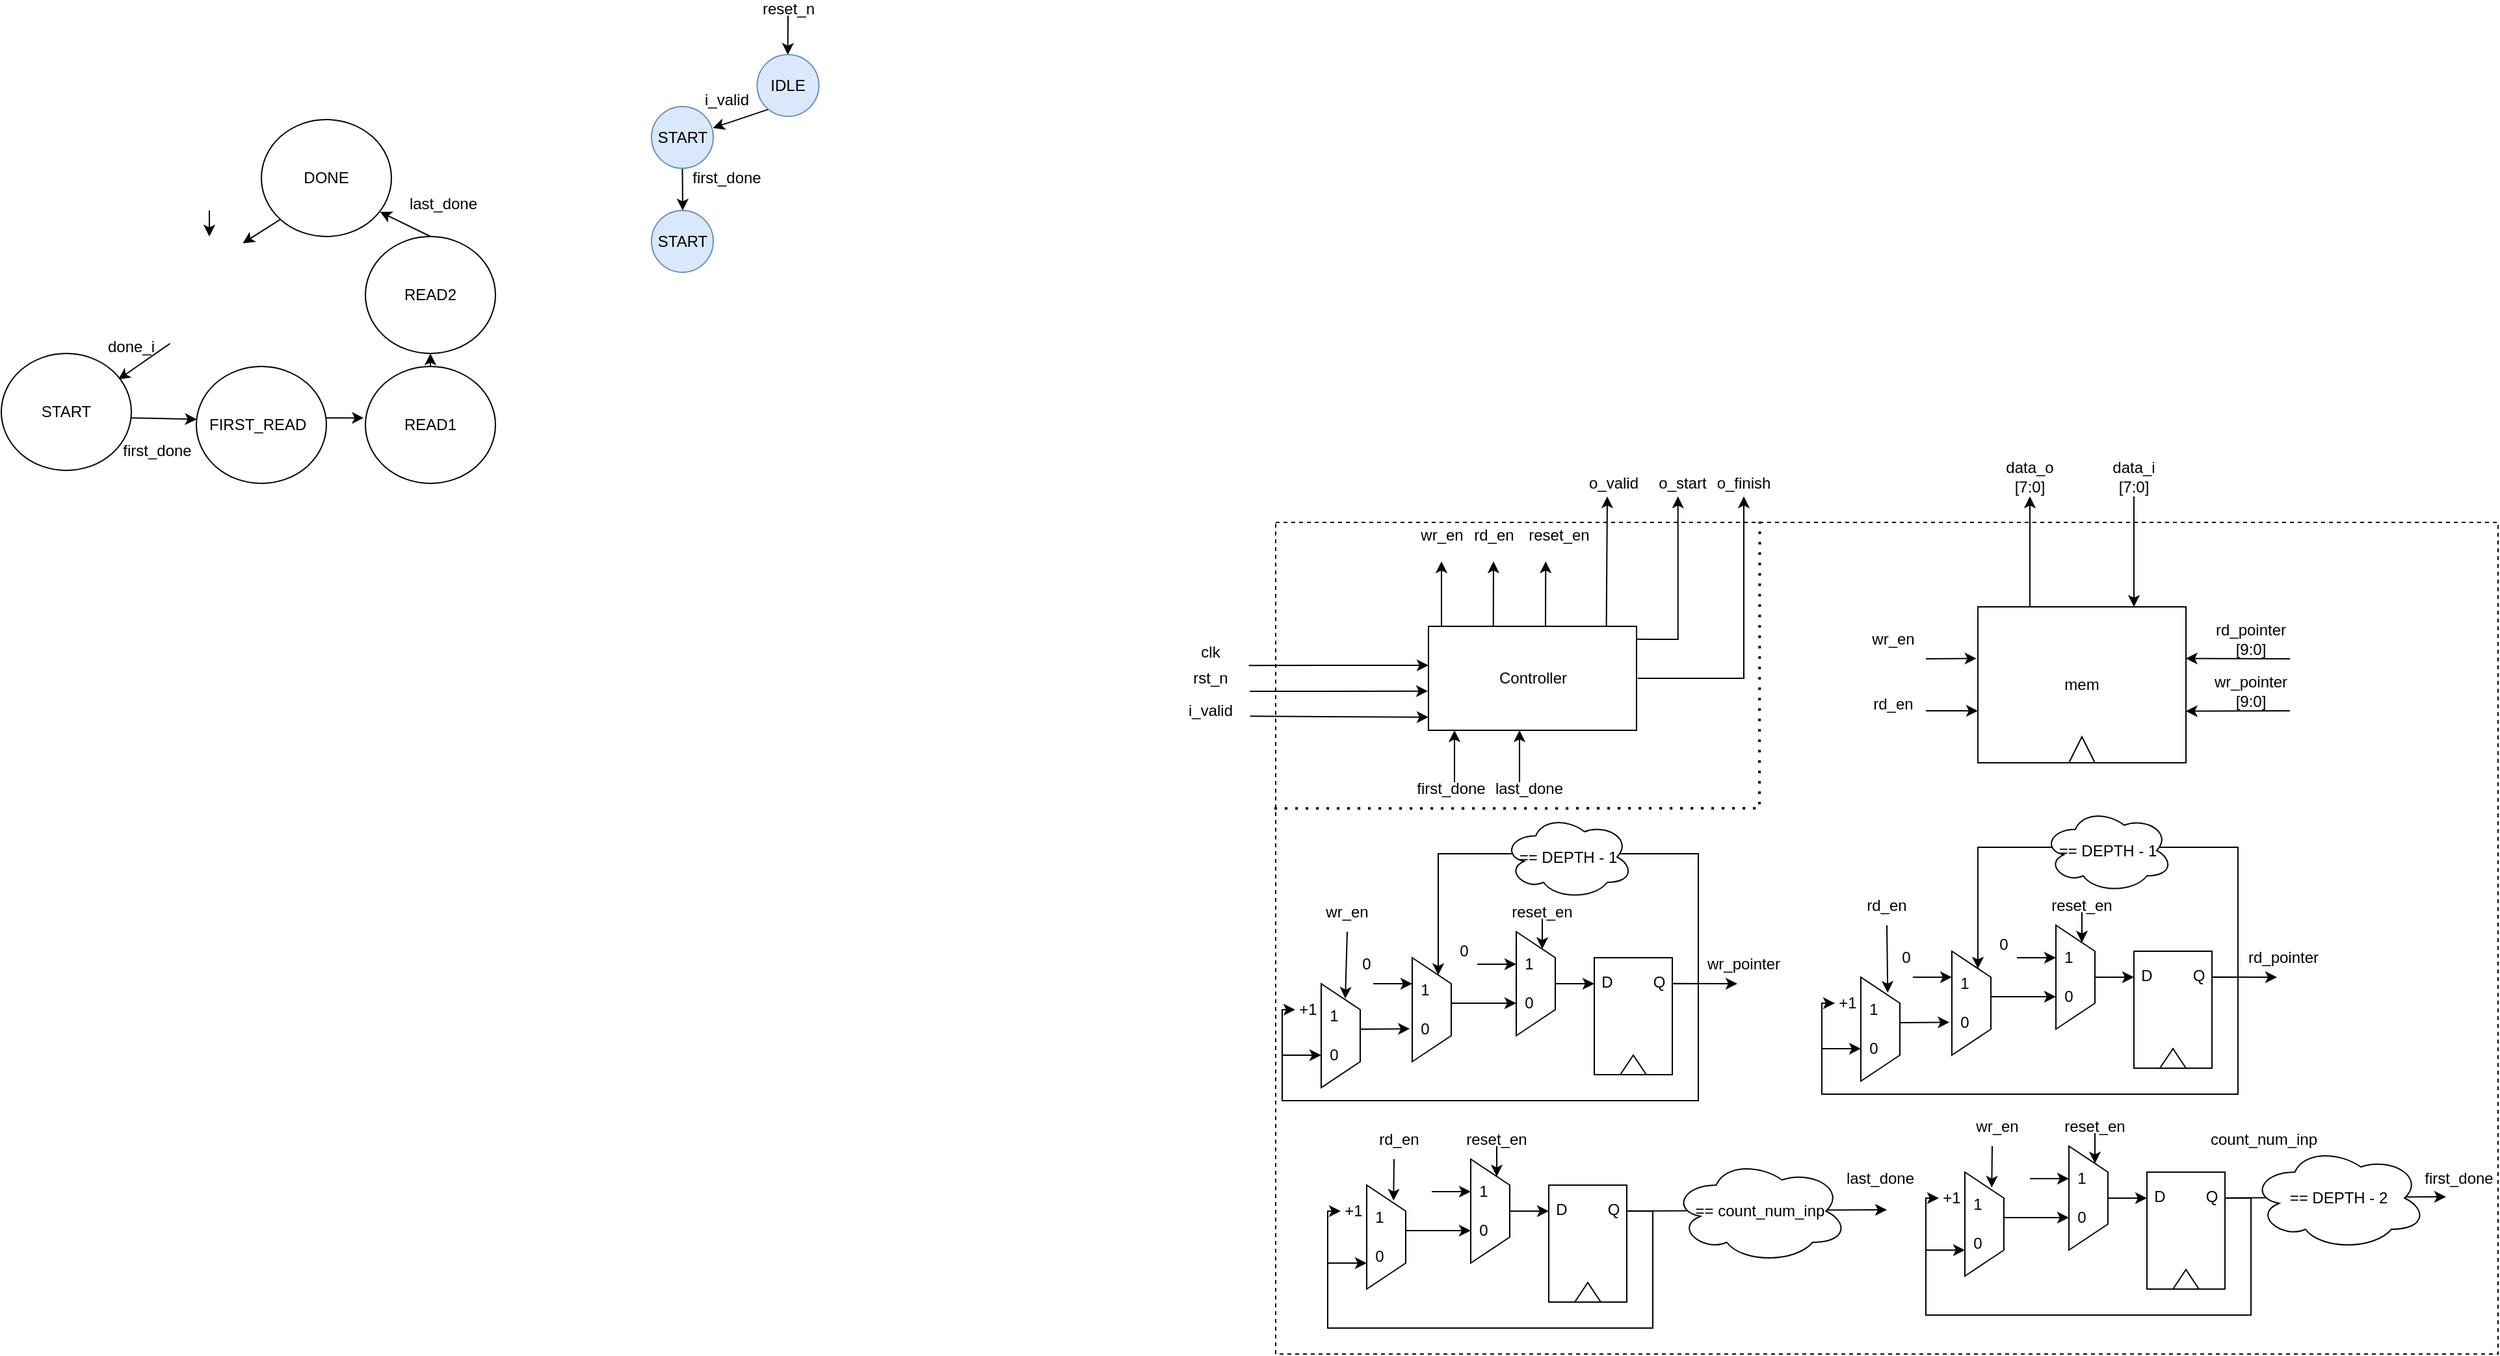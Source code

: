 <mxfile version="26.2.9">
  <diagram name="Page-1" id="U95p6Cpx4X8_NTuBjeX-">
    <mxGraphModel dx="1352" dy="1348" grid="1" gridSize="10" guides="1" tooltips="1" connect="1" arrows="1" fold="1" page="1" pageScale="1" pageWidth="850" pageHeight="1100" math="0" shadow="0">
      <root>
        <mxCell id="0" />
        <mxCell id="1" parent="0" />
        <mxCell id="5zMJlGilUF_v-8dUURK4-17" value="" style="group" parent="1" vertex="1" connectable="0">
          <mxGeometry x="-690" y="50" width="380" height="280" as="geometry" />
        </mxCell>
        <mxCell id="5zMJlGilUF_v-8dUURK4-2" value="" style="endArrow=classic;html=1;rounded=0;entryX=0.5;entryY=0;entryDx=0;entryDy=0;" parent="5zMJlGilUF_v-8dUURK4-17" edge="1">
          <mxGeometry width="50" height="50" relative="1" as="geometry">
            <mxPoint x="160" y="70" as="sourcePoint" />
            <mxPoint x="160" y="90.0" as="targetPoint" />
          </mxGeometry>
        </mxCell>
        <mxCell id="5zMJlGilUF_v-8dUURK4-3" value="" style="endArrow=classic;html=1;rounded=0;exitX=0.198;exitY=0.915;exitDx=0;exitDy=0;exitPerimeter=0;" parent="5zMJlGilUF_v-8dUURK4-17" edge="1">
          <mxGeometry width="50" height="50" relative="1" as="geometry">
            <mxPoint x="129.8" y="172.35" as="sourcePoint" />
            <mxPoint x="90" y="200" as="targetPoint" />
          </mxGeometry>
        </mxCell>
        <mxCell id="5zMJlGilUF_v-8dUURK4-4" value="START" style="ellipse;whiteSpace=wrap;html=1;" parent="5zMJlGilUF_v-8dUURK4-17" vertex="1">
          <mxGeometry y="180" width="100" height="90" as="geometry" />
        </mxCell>
        <mxCell id="5zMJlGilUF_v-8dUURK4-5" value="done_i" style="text;html=1;align=center;verticalAlign=middle;whiteSpace=wrap;rounded=0;" parent="5zMJlGilUF_v-8dUURK4-17" vertex="1">
          <mxGeometry x="70" y="160" width="60" height="30" as="geometry" />
        </mxCell>
        <mxCell id="5zMJlGilUF_v-8dUURK4-6" value="FIRST_READ&lt;span style=&quot;white-space: pre;&quot;&gt;&#x9;&lt;/span&gt;" style="ellipse;whiteSpace=wrap;html=1;" parent="5zMJlGilUF_v-8dUURK4-17" vertex="1">
          <mxGeometry x="150" y="190" width="100" height="90" as="geometry" />
        </mxCell>
        <mxCell id="5zMJlGilUF_v-8dUURK4-7" value="" style="endArrow=classic;html=1;rounded=0;exitX=1.002;exitY=0.551;exitDx=0;exitDy=0;exitPerimeter=0;entryX=0.003;entryY=0.452;entryDx=0;entryDy=0;entryPerimeter=0;" parent="5zMJlGilUF_v-8dUURK4-17" source="5zMJlGilUF_v-8dUURK4-4" target="5zMJlGilUF_v-8dUURK4-6" edge="1">
          <mxGeometry width="50" height="50" relative="1" as="geometry">
            <mxPoint x="200" y="210" as="sourcePoint" />
            <mxPoint x="250" y="160" as="targetPoint" />
          </mxGeometry>
        </mxCell>
        <mxCell id="5zMJlGilUF_v-8dUURK4-8" value="first_done" style="text;html=1;align=center;verticalAlign=middle;whiteSpace=wrap;rounded=0;" parent="5zMJlGilUF_v-8dUURK4-17" vertex="1">
          <mxGeometry x="90" y="240" width="60" height="30" as="geometry" />
        </mxCell>
        <mxCell id="5zMJlGilUF_v-8dUURK4-9" value="READ1" style="ellipse;whiteSpace=wrap;html=1;" parent="5zMJlGilUF_v-8dUURK4-17" vertex="1">
          <mxGeometry x="280" y="190" width="100" height="90" as="geometry" />
        </mxCell>
        <mxCell id="5zMJlGilUF_v-8dUURK4-10" value="READ2" style="ellipse;whiteSpace=wrap;html=1;" parent="5zMJlGilUF_v-8dUURK4-17" vertex="1">
          <mxGeometry x="280" y="90" width="100" height="90" as="geometry" />
        </mxCell>
        <mxCell id="5zMJlGilUF_v-8dUURK4-11" value="DONE" style="ellipse;whiteSpace=wrap;html=1;container=1;" parent="5zMJlGilUF_v-8dUURK4-17" vertex="1">
          <mxGeometry x="200" width="100" height="90" as="geometry" />
        </mxCell>
        <mxCell id="5zMJlGilUF_v-8dUURK4-12" value="" style="endArrow=classic;html=1;rounded=0;exitX=0.999;exitY=0.44;exitDx=0;exitDy=0;exitPerimeter=0;entryX=-0.013;entryY=0.44;entryDx=0;entryDy=0;entryPerimeter=0;" parent="5zMJlGilUF_v-8dUURK4-17" source="5zMJlGilUF_v-8dUURK4-6" target="5zMJlGilUF_v-8dUURK4-9" edge="1">
          <mxGeometry width="50" height="50" relative="1" as="geometry">
            <mxPoint x="200" y="210" as="sourcePoint" />
            <mxPoint x="250" y="160" as="targetPoint" />
          </mxGeometry>
        </mxCell>
        <mxCell id="5zMJlGilUF_v-8dUURK4-13" value="" style="endArrow=classic;html=1;rounded=0;exitX=0.5;exitY=0;exitDx=0;exitDy=0;entryX=0.5;entryY=1;entryDx=0;entryDy=0;" parent="5zMJlGilUF_v-8dUURK4-17" source="5zMJlGilUF_v-8dUURK4-9" target="5zMJlGilUF_v-8dUURK4-10" edge="1">
          <mxGeometry width="50" height="50" relative="1" as="geometry">
            <mxPoint x="230" y="180" as="sourcePoint" />
            <mxPoint x="280" y="130" as="targetPoint" />
          </mxGeometry>
        </mxCell>
        <mxCell id="5zMJlGilUF_v-8dUURK4-14" value="" style="endArrow=classic;html=1;rounded=0;exitX=0.5;exitY=0;exitDx=0;exitDy=0;entryX=0.912;entryY=0.789;entryDx=0;entryDy=0;entryPerimeter=0;" parent="5zMJlGilUF_v-8dUURK4-17" source="5zMJlGilUF_v-8dUURK4-10" target="5zMJlGilUF_v-8dUURK4-11" edge="1">
          <mxGeometry width="50" height="50" relative="1" as="geometry">
            <mxPoint x="200" y="160" as="sourcePoint" />
            <mxPoint x="250" y="110" as="targetPoint" />
          </mxGeometry>
        </mxCell>
        <mxCell id="5zMJlGilUF_v-8dUURK4-15" value="last_done" style="text;html=1;align=center;verticalAlign=middle;whiteSpace=wrap;rounded=0;" parent="5zMJlGilUF_v-8dUURK4-17" vertex="1">
          <mxGeometry x="310" y="50" width="60" height="30" as="geometry" />
        </mxCell>
        <mxCell id="5zMJlGilUF_v-8dUURK4-16" value="" style="endArrow=classic;html=1;rounded=0;exitX=0;exitY=1;exitDx=0;exitDy=0;entryX=0.757;entryY=0.058;entryDx=0;entryDy=0;entryPerimeter=0;" parent="5zMJlGilUF_v-8dUURK4-17" source="5zMJlGilUF_v-8dUURK4-11" edge="1">
          <mxGeometry width="50" height="50" relative="1" as="geometry">
            <mxPoint x="210" y="150" as="sourcePoint" />
            <mxPoint x="185.7" y="95.22" as="targetPoint" />
          </mxGeometry>
        </mxCell>
        <mxCell id="HgF1XkkMPFXbWhAPWSR5-5" value="" style="group" vertex="1" connectable="0" parent="1">
          <mxGeometry x="210" y="310" width="1020" height="690" as="geometry" />
        </mxCell>
        <mxCell id="5zMJlGilUF_v-8dUURK4-250" value="" style="rounded=0;whiteSpace=wrap;html=1;dashed=1;" parent="HgF1XkkMPFXbWhAPWSR5-5" vertex="1">
          <mxGeometry x="80" y="50" width="940" height="640" as="geometry" />
        </mxCell>
        <mxCell id="hZhW2IzUP-VDz9tQ_r6S-1" value="mem" style="rounded=0;whiteSpace=wrap;html=1;" parent="HgF1XkkMPFXbWhAPWSR5-5" vertex="1">
          <mxGeometry x="620" y="115" width="160" height="120" as="geometry" />
        </mxCell>
        <mxCell id="hZhW2IzUP-VDz9tQ_r6S-6" value="" style="endArrow=classic;html=1;rounded=0;entryX=0;entryY=0.375;entryDx=0;entryDy=0;entryPerimeter=0;exitX=0.988;exitY=0.17;exitDx=0;exitDy=0;exitPerimeter=0;" parent="HgF1XkkMPFXbWhAPWSR5-5" target="hZhW2IzUP-VDz9tQ_r6S-8" edge="1" source="hZhW2IzUP-VDz9tQ_r6S-12">
          <mxGeometry width="50" height="50" relative="1" as="geometry">
            <mxPoint x="50" y="160" as="sourcePoint" />
            <mxPoint x="197.5" y="160" as="targetPoint" />
          </mxGeometry>
        </mxCell>
        <mxCell id="hZhW2IzUP-VDz9tQ_r6S-8" value="Controller" style="rounded=0;whiteSpace=wrap;html=1;" parent="HgF1XkkMPFXbWhAPWSR5-5" vertex="1">
          <mxGeometry x="197.5" y="130" width="160" height="80" as="geometry" />
        </mxCell>
        <mxCell id="hZhW2IzUP-VDz9tQ_r6S-9" value="" style="endArrow=classic;html=1;rounded=0;entryX=-0.003;entryY=0.623;entryDx=0;entryDy=0;entryPerimeter=0;exitX=1;exitY=0;exitDx=0;exitDy=0;" parent="HgF1XkkMPFXbWhAPWSR5-5" target="hZhW2IzUP-VDz9tQ_r6S-8" edge="1" source="hZhW2IzUP-VDz9tQ_r6S-13">
          <mxGeometry width="50" height="50" relative="1" as="geometry">
            <mxPoint x="157.5" y="180" as="sourcePoint" />
            <mxPoint x="107.5" y="190" as="targetPoint" />
            <Array as="points">
              <mxPoint x="70" y="180" />
            </Array>
          </mxGeometry>
        </mxCell>
        <mxCell id="hZhW2IzUP-VDz9tQ_r6S-10" value="" style="endArrow=classic;html=1;rounded=0;entryX=-0.003;entryY=0.623;entryDx=0;entryDy=0;entryPerimeter=0;exitX=1.005;exitY=0.638;exitDx=0;exitDy=0;exitPerimeter=0;" parent="HgF1XkkMPFXbWhAPWSR5-5" edge="1" source="hZhW2IzUP-VDz9tQ_r6S-13">
          <mxGeometry width="50" height="50" relative="1" as="geometry">
            <mxPoint x="157.5" y="200" as="sourcePoint" />
            <mxPoint x="197.5" y="199.89" as="targetPoint" />
          </mxGeometry>
        </mxCell>
        <mxCell id="hZhW2IzUP-VDz9tQ_r6S-12" value="rst_n" style="text;html=1;align=center;verticalAlign=middle;whiteSpace=wrap;rounded=0;" parent="HgF1XkkMPFXbWhAPWSR5-5" vertex="1">
          <mxGeometry y="155" width="60" height="30" as="geometry" />
        </mxCell>
        <mxCell id="hZhW2IzUP-VDz9tQ_r6S-13" value="i_valid" style="text;html=1;align=center;verticalAlign=middle;whiteSpace=wrap;rounded=0;" parent="HgF1XkkMPFXbWhAPWSR5-5" vertex="1">
          <mxGeometry y="180" width="60" height="30" as="geometry" />
        </mxCell>
        <mxCell id="hZhW2IzUP-VDz9tQ_r6S-16" value="" style="endArrow=classic;html=1;rounded=0;exitX=0.877;exitY=-0.024;exitDx=0;exitDy=0;exitPerimeter=0;" parent="HgF1XkkMPFXbWhAPWSR5-5" edge="1">
          <mxGeometry width="50" height="50" relative="1" as="geometry">
            <mxPoint x="247.36" y="130" as="sourcePoint" />
            <mxPoint x="247.5" y="80" as="targetPoint" />
          </mxGeometry>
        </mxCell>
        <mxCell id="hZhW2IzUP-VDz9tQ_r6S-17" value="" style="endArrow=classic;html=1;rounded=0;exitX=0.877;exitY=-0.024;exitDx=0;exitDy=0;exitPerimeter=0;" parent="HgF1XkkMPFXbWhAPWSR5-5" edge="1">
          <mxGeometry width="50" height="50" relative="1" as="geometry">
            <mxPoint x="207.5" y="130" as="sourcePoint" />
            <mxPoint x="207.5" y="80" as="targetPoint" />
          </mxGeometry>
        </mxCell>
        <mxCell id="hZhW2IzUP-VDz9tQ_r6S-18" value="wr_en" style="text;html=1;align=center;verticalAlign=middle;whiteSpace=wrap;rounded=0;" parent="HgF1XkkMPFXbWhAPWSR5-5" vertex="1">
          <mxGeometry x="177.5" y="45" width="60" height="30" as="geometry" />
        </mxCell>
        <mxCell id="hZhW2IzUP-VDz9tQ_r6S-19" value="rd_en" style="text;html=1;align=center;verticalAlign=middle;whiteSpace=wrap;rounded=0;" parent="HgF1XkkMPFXbWhAPWSR5-5" vertex="1">
          <mxGeometry x="217.5" y="50" width="60" height="20" as="geometry" />
        </mxCell>
        <mxCell id="hZhW2IzUP-VDz9tQ_r6S-20" value="reset_en" style="text;html=1;align=center;verticalAlign=middle;whiteSpace=wrap;rounded=0;" parent="HgF1XkkMPFXbWhAPWSR5-5" vertex="1">
          <mxGeometry x="267.5" y="50" width="60" height="20" as="geometry" />
        </mxCell>
        <mxCell id="hZhW2IzUP-VDz9tQ_r6S-21" value="" style="endArrow=classic;html=1;rounded=0;entryX=0.75;entryY=0;entryDx=0;entryDy=0;" parent="HgF1XkkMPFXbWhAPWSR5-5" target="hZhW2IzUP-VDz9tQ_r6S-1" edge="1">
          <mxGeometry width="50" height="50" relative="1" as="geometry">
            <mxPoint x="740" y="30" as="sourcePoint" />
            <mxPoint x="712.381" y="-84.997" as="targetPoint" />
          </mxGeometry>
        </mxCell>
        <mxCell id="hZhW2IzUP-VDz9tQ_r6S-22" value="data_i [7:0]" style="text;html=1;align=center;verticalAlign=middle;whiteSpace=wrap;rounded=0;" parent="HgF1XkkMPFXbWhAPWSR5-5" vertex="1">
          <mxGeometry x="710" width="60" height="30" as="geometry" />
        </mxCell>
        <mxCell id="hZhW2IzUP-VDz9tQ_r6S-24" value="" style="endArrow=classic;html=1;rounded=0;entryX=-0.007;entryY=0.331;entryDx=0;entryDy=0;entryPerimeter=0;" parent="HgF1XkkMPFXbWhAPWSR5-5" target="hZhW2IzUP-VDz9tQ_r6S-1" edge="1">
          <mxGeometry width="50" height="50" relative="1" as="geometry">
            <mxPoint x="580" y="155" as="sourcePoint" />
            <mxPoint x="610" y="100" as="targetPoint" />
          </mxGeometry>
        </mxCell>
        <mxCell id="hZhW2IzUP-VDz9tQ_r6S-25" value="wr_en" style="text;html=1;align=center;verticalAlign=middle;whiteSpace=wrap;rounded=0;" parent="HgF1XkkMPFXbWhAPWSR5-5" vertex="1">
          <mxGeometry x="525" y="125" width="60" height="30" as="geometry" />
        </mxCell>
        <mxCell id="hZhW2IzUP-VDz9tQ_r6S-26" value="" style="endArrow=classic;html=1;rounded=0;" parent="HgF1XkkMPFXbWhAPWSR5-5" edge="1">
          <mxGeometry width="50" height="50" relative="1" as="geometry">
            <mxPoint x="580" y="195" as="sourcePoint" />
            <mxPoint x="620" y="195" as="targetPoint" />
          </mxGeometry>
        </mxCell>
        <mxCell id="hZhW2IzUP-VDz9tQ_r6S-27" value="rd_en" style="text;html=1;align=center;verticalAlign=middle;whiteSpace=wrap;rounded=0;" parent="HgF1XkkMPFXbWhAPWSR5-5" vertex="1">
          <mxGeometry x="525" y="175" width="60" height="30" as="geometry" />
        </mxCell>
        <mxCell id="hZhW2IzUP-VDz9tQ_r6S-30" value="" style="endArrow=classic;html=1;rounded=0;entryX=0.999;entryY=0.331;entryDx=0;entryDy=0;entryPerimeter=0;" parent="HgF1XkkMPFXbWhAPWSR5-5" target="hZhW2IzUP-VDz9tQ_r6S-1" edge="1">
          <mxGeometry width="50" height="50" relative="1" as="geometry">
            <mxPoint x="860" y="155" as="sourcePoint" />
            <mxPoint x="780" y="157" as="targetPoint" />
          </mxGeometry>
        </mxCell>
        <mxCell id="hZhW2IzUP-VDz9tQ_r6S-31" value="rd_pointer [9:0]" style="text;html=1;align=center;verticalAlign=middle;whiteSpace=wrap;rounded=0;" parent="HgF1XkkMPFXbWhAPWSR5-5" vertex="1">
          <mxGeometry x="800" y="125" width="60" height="30" as="geometry" />
        </mxCell>
        <mxCell id="hZhW2IzUP-VDz9tQ_r6S-32" value="" style="endArrow=classic;html=1;rounded=0;entryX=0.999;entryY=0.669;entryDx=0;entryDy=0;entryPerimeter=0;" parent="HgF1XkkMPFXbWhAPWSR5-5" target="hZhW2IzUP-VDz9tQ_r6S-1" edge="1">
          <mxGeometry width="50" height="50" relative="1" as="geometry">
            <mxPoint x="860" y="195" as="sourcePoint" />
            <mxPoint x="890" y="215" as="targetPoint" />
          </mxGeometry>
        </mxCell>
        <mxCell id="hZhW2IzUP-VDz9tQ_r6S-33" value="wr_pointer [9:0]" style="text;html=1;align=center;verticalAlign=middle;whiteSpace=wrap;rounded=0;" parent="HgF1XkkMPFXbWhAPWSR5-5" vertex="1">
          <mxGeometry x="800" y="165" width="60" height="30" as="geometry" />
        </mxCell>
        <mxCell id="hZhW2IzUP-VDz9tQ_r6S-44" value="" style="triangle;whiteSpace=wrap;html=1;direction=north;" parent="HgF1XkkMPFXbWhAPWSR5-5" vertex="1">
          <mxGeometry x="690" y="215" width="20" height="20" as="geometry" />
        </mxCell>
        <mxCell id="hZhW2IzUP-VDz9tQ_r6S-86" value="" style="endArrow=classic;html=1;rounded=0;exitX=0.25;exitY=0;exitDx=0;exitDy=0;" parent="HgF1XkkMPFXbWhAPWSR5-5" source="hZhW2IzUP-VDz9tQ_r6S-1" edge="1">
          <mxGeometry width="50" height="50" relative="1" as="geometry">
            <mxPoint x="676" y="115.0" as="sourcePoint" />
            <mxPoint x="660" y="30" as="targetPoint" />
          </mxGeometry>
        </mxCell>
        <mxCell id="hZhW2IzUP-VDz9tQ_r6S-87" value="data_o [7:0]" style="text;html=1;align=center;verticalAlign=middle;whiteSpace=wrap;rounded=0;" parent="HgF1XkkMPFXbWhAPWSR5-5" vertex="1">
          <mxGeometry x="630" width="60" height="30" as="geometry" />
        </mxCell>
        <mxCell id="hZhW2IzUP-VDz9tQ_r6S-90" value="" style="endArrow=classic;html=1;rounded=0;" parent="HgF1XkkMPFXbWhAPWSR5-5" edge="1">
          <mxGeometry width="50" height="50" relative="1" as="geometry">
            <mxPoint x="217.5" y="250" as="sourcePoint" />
            <mxPoint x="217.5" y="210" as="targetPoint" />
          </mxGeometry>
        </mxCell>
        <mxCell id="5zMJlGilUF_v-8dUURK4-18" value="first_done" style="text;html=1;align=center;verticalAlign=middle;whiteSpace=wrap;rounded=0;" parent="HgF1XkkMPFXbWhAPWSR5-5" vertex="1">
          <mxGeometry x="185" y="240" width="60" height="30" as="geometry" />
        </mxCell>
        <mxCell id="5zMJlGilUF_v-8dUURK4-19" value="" style="endArrow=classic;html=1;rounded=0;entryX=0.369;entryY=0.976;entryDx=0;entryDy=0;entryPerimeter=0;" parent="HgF1XkkMPFXbWhAPWSR5-5" edge="1">
          <mxGeometry width="50" height="50" relative="1" as="geometry">
            <mxPoint x="267.5" y="250" as="sourcePoint" />
            <mxPoint x="267.5" y="210" as="targetPoint" />
          </mxGeometry>
        </mxCell>
        <mxCell id="5zMJlGilUF_v-8dUURK4-20" value="last_done" style="text;html=1;align=center;verticalAlign=middle;whiteSpace=wrap;rounded=0;" parent="HgF1XkkMPFXbWhAPWSR5-5" vertex="1">
          <mxGeometry x="245" y="240" width="60" height="30" as="geometry" />
        </mxCell>
        <mxCell id="5zMJlGilUF_v-8dUURK4-21" value="" style="endArrow=classic;html=1;rounded=0;exitX=0.855;exitY=-0.001;exitDx=0;exitDy=0;exitPerimeter=0;" parent="HgF1XkkMPFXbWhAPWSR5-5" source="hZhW2IzUP-VDz9tQ_r6S-8" edge="1">
          <mxGeometry width="50" height="50" relative="1" as="geometry">
            <mxPoint x="317.5" y="110" as="sourcePoint" />
            <mxPoint x="335" y="30" as="targetPoint" />
          </mxGeometry>
        </mxCell>
        <mxCell id="5zMJlGilUF_v-8dUURK4-22" value="o_valid" style="text;html=1;align=center;verticalAlign=middle;whiteSpace=wrap;rounded=0;" parent="HgF1XkkMPFXbWhAPWSR5-5" vertex="1">
          <mxGeometry x="310" y="10" width="60" height="20" as="geometry" />
        </mxCell>
        <mxCell id="5zMJlGilUF_v-8dUURK4-23" value="" style="endArrow=classic;html=1;rounded=0;exitX=0.877;exitY=-0.024;exitDx=0;exitDy=0;exitPerimeter=0;" parent="HgF1XkkMPFXbWhAPWSR5-5" edge="1">
          <mxGeometry width="50" height="50" relative="1" as="geometry">
            <mxPoint x="287.5" y="130" as="sourcePoint" />
            <mxPoint x="287.64" y="80" as="targetPoint" />
          </mxGeometry>
        </mxCell>
        <mxCell id="5zMJlGilUF_v-8dUURK4-24" value="" style="endArrow=classic;html=1;rounded=0;exitX=1.001;exitY=0.124;exitDx=0;exitDy=0;exitPerimeter=0;" parent="HgF1XkkMPFXbWhAPWSR5-5" source="hZhW2IzUP-VDz9tQ_r6S-8" edge="1">
          <mxGeometry width="50" height="50" relative="1" as="geometry">
            <mxPoint x="357.5" y="140.88" as="sourcePoint" />
            <mxPoint x="389.36" y="30" as="targetPoint" />
            <Array as="points">
              <mxPoint x="389.36" y="140" />
            </Array>
          </mxGeometry>
        </mxCell>
        <mxCell id="5zMJlGilUF_v-8dUURK4-25" value="o_start" style="text;html=1;align=center;verticalAlign=middle;whiteSpace=wrap;rounded=0;" parent="HgF1XkkMPFXbWhAPWSR5-5" vertex="1">
          <mxGeometry x="362.5" y="10" width="60" height="20" as="geometry" />
        </mxCell>
        <mxCell id="5zMJlGilUF_v-8dUURK4-26" value="" style="endArrow=classic;html=1;rounded=0;exitX=1.004;exitY=0.136;exitDx=0;exitDy=0;exitPerimeter=0;" parent="HgF1XkkMPFXbWhAPWSR5-5" edge="1">
          <mxGeometry width="50" height="50" relative="1" as="geometry">
            <mxPoint x="358.5" y="170" as="sourcePoint" />
            <mxPoint x="440" y="30" as="targetPoint" />
            <Array as="points">
              <mxPoint x="440" y="170" />
            </Array>
          </mxGeometry>
        </mxCell>
        <mxCell id="5zMJlGilUF_v-8dUURK4-27" value="o_finish" style="text;html=1;align=center;verticalAlign=middle;whiteSpace=wrap;rounded=0;" parent="HgF1XkkMPFXbWhAPWSR5-5" vertex="1">
          <mxGeometry x="410" y="10" width="60" height="20" as="geometry" />
        </mxCell>
        <mxCell id="5zMJlGilUF_v-8dUURK4-32" value="" style="group" parent="HgF1XkkMPFXbWhAPWSR5-5" vertex="1" connectable="0">
          <mxGeometry x="325" y="385" width="60" height="90" as="geometry" />
        </mxCell>
        <mxCell id="5zMJlGilUF_v-8dUURK4-29" value="" style="rounded=0;whiteSpace=wrap;html=1;" parent="5zMJlGilUF_v-8dUURK4-32" vertex="1">
          <mxGeometry width="60" height="90" as="geometry" />
        </mxCell>
        <mxCell id="5zMJlGilUF_v-8dUURK4-30" value="" style="triangle;whiteSpace=wrap;html=1;direction=north;" parent="5zMJlGilUF_v-8dUURK4-32" vertex="1">
          <mxGeometry x="20" y="75" width="20" height="15" as="geometry" />
        </mxCell>
        <mxCell id="5zMJlGilUF_v-8dUURK4-33" value="D" style="text;html=1;align=center;verticalAlign=middle;whiteSpace=wrap;rounded=0;" parent="5zMJlGilUF_v-8dUURK4-32" vertex="1">
          <mxGeometry y="7.5" width="20" height="22.5" as="geometry" />
        </mxCell>
        <mxCell id="5zMJlGilUF_v-8dUURK4-39" value="Q" style="text;html=1;align=center;verticalAlign=middle;whiteSpace=wrap;rounded=0;" parent="5zMJlGilUF_v-8dUURK4-32" vertex="1">
          <mxGeometry x="40" y="7.5" width="20" height="22.5" as="geometry" />
        </mxCell>
        <mxCell id="5zMJlGilUF_v-8dUURK4-40" value="" style="endArrow=classic;html=1;rounded=0;" parent="HgF1XkkMPFXbWhAPWSR5-5" edge="1">
          <mxGeometry width="50" height="50" relative="1" as="geometry">
            <mxPoint x="295" y="405" as="sourcePoint" />
            <mxPoint x="325" y="405" as="targetPoint" />
          </mxGeometry>
        </mxCell>
        <mxCell id="5zMJlGilUF_v-8dUURK4-41" value="" style="endArrow=classic;html=1;rounded=0;exitX=1.033;exitY=0.552;exitDx=0;exitDy=0;exitPerimeter=0;" parent="HgF1XkkMPFXbWhAPWSR5-5" source="5zMJlGilUF_v-8dUURK4-39" edge="1">
          <mxGeometry width="50" height="50" relative="1" as="geometry">
            <mxPoint x="415" y="445" as="sourcePoint" />
            <mxPoint x="435" y="405" as="targetPoint" />
          </mxGeometry>
        </mxCell>
        <mxCell id="5zMJlGilUF_v-8dUURK4-45" value="" style="group" parent="HgF1XkkMPFXbWhAPWSR5-5" vertex="1" connectable="0">
          <mxGeometry x="265" y="365" width="30" height="80" as="geometry" />
        </mxCell>
        <mxCell id="5zMJlGilUF_v-8dUURK4-42" value="" style="shape=trapezoid;perimeter=trapezoidPerimeter;whiteSpace=wrap;html=1;fixedSize=1;direction=south;" parent="5zMJlGilUF_v-8dUURK4-45" vertex="1">
          <mxGeometry width="30" height="80" as="geometry" />
        </mxCell>
        <mxCell id="5zMJlGilUF_v-8dUURK4-43" value="1" style="text;html=1;align=center;verticalAlign=middle;whiteSpace=wrap;rounded=0;" parent="5zMJlGilUF_v-8dUURK4-45" vertex="1">
          <mxGeometry y="20" width="20" height="10" as="geometry" />
        </mxCell>
        <mxCell id="5zMJlGilUF_v-8dUURK4-44" value="0" style="text;html=1;align=center;verticalAlign=middle;whiteSpace=wrap;rounded=0;" parent="5zMJlGilUF_v-8dUURK4-45" vertex="1">
          <mxGeometry y="50" width="20" height="10" as="geometry" />
        </mxCell>
        <mxCell id="5zMJlGilUF_v-8dUURK4-46" value="" style="endArrow=classic;html=1;rounded=0;entryX=0;entryY=0.25;entryDx=0;entryDy=0;" parent="HgF1XkkMPFXbWhAPWSR5-5" target="5zMJlGilUF_v-8dUURK4-42" edge="1">
          <mxGeometry width="50" height="50" relative="1" as="geometry">
            <mxPoint x="285" y="355" as="sourcePoint" />
            <mxPoint x="345" y="345" as="targetPoint" />
          </mxGeometry>
        </mxCell>
        <mxCell id="5zMJlGilUF_v-8dUURK4-47" value="reset_en" style="text;html=1;align=center;verticalAlign=middle;whiteSpace=wrap;rounded=0;" parent="HgF1XkkMPFXbWhAPWSR5-5" vertex="1">
          <mxGeometry x="255" y="335" width="60" height="30" as="geometry" />
        </mxCell>
        <mxCell id="5zMJlGilUF_v-8dUURK4-48" value="" style="endArrow=classic;html=1;rounded=0;entryX=0;entryY=0.5;entryDx=0;entryDy=0;" parent="HgF1XkkMPFXbWhAPWSR5-5" target="5zMJlGilUF_v-8dUURK4-43" edge="1">
          <mxGeometry width="50" height="50" relative="1" as="geometry">
            <mxPoint x="235" y="390" as="sourcePoint" />
            <mxPoint x="270" y="355" as="targetPoint" />
          </mxGeometry>
        </mxCell>
        <mxCell id="5zMJlGilUF_v-8dUURK4-49" value="0" style="text;html=1;align=center;verticalAlign=middle;whiteSpace=wrap;rounded=0;" parent="HgF1XkkMPFXbWhAPWSR5-5" vertex="1">
          <mxGeometry x="195" y="365" width="60" height="30" as="geometry" />
        </mxCell>
        <mxCell id="5zMJlGilUF_v-8dUURK4-50" value="" style="endArrow=classic;html=1;rounded=0;entryX=0;entryY=0.5;entryDx=0;entryDy=0;" parent="HgF1XkkMPFXbWhAPWSR5-5" target="5zMJlGilUF_v-8dUURK4-44" edge="1">
          <mxGeometry width="50" height="50" relative="1" as="geometry">
            <mxPoint x="215" y="420" as="sourcePoint" />
            <mxPoint x="250" y="380" as="targetPoint" />
          </mxGeometry>
        </mxCell>
        <mxCell id="5zMJlGilUF_v-8dUURK4-51" value="" style="group" parent="HgF1XkkMPFXbWhAPWSR5-5" vertex="1" connectable="0">
          <mxGeometry x="115" y="405" width="30" height="80" as="geometry" />
        </mxCell>
        <mxCell id="5zMJlGilUF_v-8dUURK4-52" value="" style="shape=trapezoid;perimeter=trapezoidPerimeter;whiteSpace=wrap;html=1;fixedSize=1;direction=south;" parent="5zMJlGilUF_v-8dUURK4-51" vertex="1">
          <mxGeometry width="30" height="80" as="geometry" />
        </mxCell>
        <mxCell id="5zMJlGilUF_v-8dUURK4-53" value="1" style="text;html=1;align=center;verticalAlign=middle;whiteSpace=wrap;rounded=0;" parent="5zMJlGilUF_v-8dUURK4-51" vertex="1">
          <mxGeometry y="20" width="20" height="10" as="geometry" />
        </mxCell>
        <mxCell id="5zMJlGilUF_v-8dUURK4-54" value="0" style="text;html=1;align=center;verticalAlign=middle;whiteSpace=wrap;rounded=0;" parent="5zMJlGilUF_v-8dUURK4-51" vertex="1">
          <mxGeometry y="50" width="20" height="10" as="geometry" />
        </mxCell>
        <mxCell id="5zMJlGilUF_v-8dUURK4-56" value="wr_en" style="text;html=1;align=center;verticalAlign=middle;whiteSpace=wrap;rounded=0;" parent="HgF1XkkMPFXbWhAPWSR5-5" vertex="1">
          <mxGeometry x="105" y="335" width="60" height="30" as="geometry" />
        </mxCell>
        <mxCell id="5zMJlGilUF_v-8dUURK4-57" value="wr_pointer" style="text;html=1;align=center;verticalAlign=middle;whiteSpace=wrap;rounded=0;" parent="HgF1XkkMPFXbWhAPWSR5-5" vertex="1">
          <mxGeometry x="410" y="375" width="60" height="30" as="geometry" />
        </mxCell>
        <mxCell id="5zMJlGilUF_v-8dUURK4-59" value="" style="endArrow=classic;html=1;rounded=0;" parent="HgF1XkkMPFXbWhAPWSR5-5" edge="1">
          <mxGeometry width="50" height="50" relative="1" as="geometry">
            <mxPoint x="85" y="465" as="sourcePoint" />
            <mxPoint x="95" y="425" as="targetPoint" />
            <Array as="points">
              <mxPoint x="85" y="425" />
            </Array>
          </mxGeometry>
        </mxCell>
        <mxCell id="5zMJlGilUF_v-8dUURK4-60" value="+1" style="text;html=1;align=center;verticalAlign=middle;whiteSpace=wrap;rounded=0;" parent="HgF1XkkMPFXbWhAPWSR5-5" vertex="1">
          <mxGeometry x="100" y="415" width="10" height="20" as="geometry" />
        </mxCell>
        <mxCell id="5zMJlGilUF_v-8dUURK4-61" value="" style="group" parent="HgF1XkkMPFXbWhAPWSR5-5" vertex="1" connectable="0">
          <mxGeometry x="185" y="385" width="30" height="80" as="geometry" />
        </mxCell>
        <mxCell id="5zMJlGilUF_v-8dUURK4-62" value="" style="shape=trapezoid;perimeter=trapezoidPerimeter;whiteSpace=wrap;html=1;fixedSize=1;direction=south;" parent="5zMJlGilUF_v-8dUURK4-61" vertex="1">
          <mxGeometry width="30" height="80" as="geometry" />
        </mxCell>
        <mxCell id="5zMJlGilUF_v-8dUURK4-63" value="1" style="text;html=1;align=center;verticalAlign=middle;whiteSpace=wrap;rounded=0;" parent="5zMJlGilUF_v-8dUURK4-61" vertex="1">
          <mxGeometry y="20" width="20" height="10" as="geometry" />
        </mxCell>
        <mxCell id="5zMJlGilUF_v-8dUURK4-64" value="0" style="text;html=1;align=center;verticalAlign=middle;whiteSpace=wrap;rounded=0;" parent="5zMJlGilUF_v-8dUURK4-61" vertex="1">
          <mxGeometry y="50" width="20" height="10" as="geometry" />
        </mxCell>
        <mxCell id="5zMJlGilUF_v-8dUURK4-65" value="" style="endArrow=classic;html=1;rounded=0;entryX=0;entryY=0.25;entryDx=0;entryDy=0;" parent="HgF1XkkMPFXbWhAPWSR5-5" target="5zMJlGilUF_v-8dUURK4-62" edge="1">
          <mxGeometry width="50" height="50" relative="1" as="geometry">
            <mxPoint x="405" y="405" as="sourcePoint" />
            <mxPoint x="265" y="345" as="targetPoint" />
            <Array as="points">
              <mxPoint x="405" y="305" />
              <mxPoint x="205" y="305" />
            </Array>
          </mxGeometry>
        </mxCell>
        <mxCell id="5zMJlGilUF_v-8dUURK4-66" value="" style="endArrow=classic;html=1;rounded=0;entryX=0;entryY=0;entryDx=0;entryDy=0;" parent="HgF1XkkMPFXbWhAPWSR5-5" target="5zMJlGilUF_v-8dUURK4-63" edge="1">
          <mxGeometry width="50" height="50" relative="1" as="geometry">
            <mxPoint x="155" y="405" as="sourcePoint" />
            <mxPoint x="235" y="395" as="targetPoint" />
          </mxGeometry>
        </mxCell>
        <mxCell id="5zMJlGilUF_v-8dUURK4-67" value="0" style="text;html=1;align=center;verticalAlign=middle;whiteSpace=wrap;rounded=0;" parent="HgF1XkkMPFXbWhAPWSR5-5" vertex="1">
          <mxGeometry x="120" y="375" width="60" height="30" as="geometry" />
        </mxCell>
        <mxCell id="5zMJlGilUF_v-8dUURK4-68" value="== DEPTH - 1" style="ellipse;shape=cloud;whiteSpace=wrap;html=1;" parent="HgF1XkkMPFXbWhAPWSR5-5" vertex="1">
          <mxGeometry x="255" y="275" width="100" height="65" as="geometry" />
        </mxCell>
        <mxCell id="5zMJlGilUF_v-8dUURK4-70" value="" style="endArrow=classic;html=1;rounded=0;entryX=-0.092;entryY=0.471;entryDx=0;entryDy=0;entryPerimeter=0;" parent="HgF1XkkMPFXbWhAPWSR5-5" target="5zMJlGilUF_v-8dUURK4-64" edge="1">
          <mxGeometry width="50" height="50" relative="1" as="geometry">
            <mxPoint x="145" y="440" as="sourcePoint" />
            <mxPoint x="295" y="405" as="targetPoint" />
          </mxGeometry>
        </mxCell>
        <mxCell id="5zMJlGilUF_v-8dUURK4-71" value="" style="endArrow=classic;html=1;rounded=0;entryX=0.144;entryY=0.382;entryDx=0;entryDy=0;entryPerimeter=0;" parent="HgF1XkkMPFXbWhAPWSR5-5" target="5zMJlGilUF_v-8dUURK4-52" edge="1">
          <mxGeometry width="50" height="50" relative="1" as="geometry">
            <mxPoint x="135" y="365" as="sourcePoint" />
            <mxPoint x="175" y="305" as="targetPoint" />
          </mxGeometry>
        </mxCell>
        <mxCell id="5zMJlGilUF_v-8dUURK4-73" value="" style="endArrow=classic;html=1;rounded=0;exitX=1.017;exitY=0.556;exitDx=0;exitDy=0;exitPerimeter=0;entryX=0;entryY=0.5;entryDx=0;entryDy=0;" parent="HgF1XkkMPFXbWhAPWSR5-5" source="5zMJlGilUF_v-8dUURK4-39" target="5zMJlGilUF_v-8dUURK4-54" edge="1">
          <mxGeometry width="50" height="50" relative="1" as="geometry">
            <mxPoint x="420" y="495" as="sourcePoint" />
            <mxPoint x="45" y="495" as="targetPoint" />
            <Array as="points">
              <mxPoint x="405" y="405" />
              <mxPoint x="405" y="495" />
              <mxPoint x="85" y="495" />
              <mxPoint x="85" y="460" />
            </Array>
          </mxGeometry>
        </mxCell>
        <mxCell id="5zMJlGilUF_v-8dUURK4-74" value="" style="group" parent="HgF1XkkMPFXbWhAPWSR5-5" vertex="1" connectable="0">
          <mxGeometry x="740" y="380" width="60" height="90" as="geometry" />
        </mxCell>
        <mxCell id="5zMJlGilUF_v-8dUURK4-75" value="" style="rounded=0;whiteSpace=wrap;html=1;" parent="5zMJlGilUF_v-8dUURK4-74" vertex="1">
          <mxGeometry width="60" height="90" as="geometry" />
        </mxCell>
        <mxCell id="5zMJlGilUF_v-8dUURK4-76" value="" style="triangle;whiteSpace=wrap;html=1;direction=north;" parent="5zMJlGilUF_v-8dUURK4-74" vertex="1">
          <mxGeometry x="20" y="75" width="20" height="15" as="geometry" />
        </mxCell>
        <mxCell id="5zMJlGilUF_v-8dUURK4-77" value="D" style="text;html=1;align=center;verticalAlign=middle;whiteSpace=wrap;rounded=0;" parent="5zMJlGilUF_v-8dUURK4-74" vertex="1">
          <mxGeometry y="7.5" width="20" height="22.5" as="geometry" />
        </mxCell>
        <mxCell id="5zMJlGilUF_v-8dUURK4-78" value="Q" style="text;html=1;align=center;verticalAlign=middle;whiteSpace=wrap;rounded=0;" parent="5zMJlGilUF_v-8dUURK4-74" vertex="1">
          <mxGeometry x="40" y="7.5" width="20" height="22.5" as="geometry" />
        </mxCell>
        <mxCell id="5zMJlGilUF_v-8dUURK4-79" value="" style="endArrow=classic;html=1;rounded=0;" parent="HgF1XkkMPFXbWhAPWSR5-5" edge="1">
          <mxGeometry width="50" height="50" relative="1" as="geometry">
            <mxPoint x="710" y="400" as="sourcePoint" />
            <mxPoint x="740" y="400" as="targetPoint" />
          </mxGeometry>
        </mxCell>
        <mxCell id="5zMJlGilUF_v-8dUURK4-80" value="" style="endArrow=classic;html=1;rounded=0;exitX=1.033;exitY=0.552;exitDx=0;exitDy=0;exitPerimeter=0;" parent="HgF1XkkMPFXbWhAPWSR5-5" source="5zMJlGilUF_v-8dUURK4-78" edge="1">
          <mxGeometry width="50" height="50" relative="1" as="geometry">
            <mxPoint x="830" y="440" as="sourcePoint" />
            <mxPoint x="850" y="400" as="targetPoint" />
          </mxGeometry>
        </mxCell>
        <mxCell id="5zMJlGilUF_v-8dUURK4-81" value="" style="group" parent="HgF1XkkMPFXbWhAPWSR5-5" vertex="1" connectable="0">
          <mxGeometry x="680" y="360" width="30" height="80" as="geometry" />
        </mxCell>
        <mxCell id="5zMJlGilUF_v-8dUURK4-82" value="" style="shape=trapezoid;perimeter=trapezoidPerimeter;whiteSpace=wrap;html=1;fixedSize=1;direction=south;" parent="5zMJlGilUF_v-8dUURK4-81" vertex="1">
          <mxGeometry width="30" height="80" as="geometry" />
        </mxCell>
        <mxCell id="5zMJlGilUF_v-8dUURK4-83" value="1" style="text;html=1;align=center;verticalAlign=middle;whiteSpace=wrap;rounded=0;" parent="5zMJlGilUF_v-8dUURK4-81" vertex="1">
          <mxGeometry y="20" width="20" height="10" as="geometry" />
        </mxCell>
        <mxCell id="5zMJlGilUF_v-8dUURK4-84" value="0" style="text;html=1;align=center;verticalAlign=middle;whiteSpace=wrap;rounded=0;" parent="5zMJlGilUF_v-8dUURK4-81" vertex="1">
          <mxGeometry y="50" width="20" height="10" as="geometry" />
        </mxCell>
        <mxCell id="5zMJlGilUF_v-8dUURK4-85" value="" style="endArrow=classic;html=1;rounded=0;entryX=0;entryY=0.25;entryDx=0;entryDy=0;" parent="HgF1XkkMPFXbWhAPWSR5-5" target="5zMJlGilUF_v-8dUURK4-82" edge="1">
          <mxGeometry width="50" height="50" relative="1" as="geometry">
            <mxPoint x="700" y="350" as="sourcePoint" />
            <mxPoint x="760" y="340" as="targetPoint" />
          </mxGeometry>
        </mxCell>
        <mxCell id="5zMJlGilUF_v-8dUURK4-86" value="reset_en" style="text;html=1;align=center;verticalAlign=middle;whiteSpace=wrap;rounded=0;" parent="HgF1XkkMPFXbWhAPWSR5-5" vertex="1">
          <mxGeometry x="670" y="330" width="60" height="30" as="geometry" />
        </mxCell>
        <mxCell id="5zMJlGilUF_v-8dUURK4-87" value="" style="endArrow=classic;html=1;rounded=0;entryX=0;entryY=0.5;entryDx=0;entryDy=0;" parent="HgF1XkkMPFXbWhAPWSR5-5" target="5zMJlGilUF_v-8dUURK4-83" edge="1">
          <mxGeometry width="50" height="50" relative="1" as="geometry">
            <mxPoint x="650" y="385" as="sourcePoint" />
            <mxPoint x="685" y="350" as="targetPoint" />
          </mxGeometry>
        </mxCell>
        <mxCell id="5zMJlGilUF_v-8dUURK4-88" value="0" style="text;html=1;align=center;verticalAlign=middle;whiteSpace=wrap;rounded=0;" parent="HgF1XkkMPFXbWhAPWSR5-5" vertex="1">
          <mxGeometry x="610" y="360" width="60" height="30" as="geometry" />
        </mxCell>
        <mxCell id="5zMJlGilUF_v-8dUURK4-89" value="" style="endArrow=classic;html=1;rounded=0;entryX=0;entryY=0.5;entryDx=0;entryDy=0;" parent="HgF1XkkMPFXbWhAPWSR5-5" target="5zMJlGilUF_v-8dUURK4-84" edge="1">
          <mxGeometry width="50" height="50" relative="1" as="geometry">
            <mxPoint x="630" y="415" as="sourcePoint" />
            <mxPoint x="665" y="375" as="targetPoint" />
          </mxGeometry>
        </mxCell>
        <mxCell id="5zMJlGilUF_v-8dUURK4-90" value="" style="group" parent="HgF1XkkMPFXbWhAPWSR5-5" vertex="1" connectable="0">
          <mxGeometry x="530" y="400" width="30" height="80" as="geometry" />
        </mxCell>
        <mxCell id="5zMJlGilUF_v-8dUURK4-91" value="" style="shape=trapezoid;perimeter=trapezoidPerimeter;whiteSpace=wrap;html=1;fixedSize=1;direction=south;" parent="5zMJlGilUF_v-8dUURK4-90" vertex="1">
          <mxGeometry width="30" height="80" as="geometry" />
        </mxCell>
        <mxCell id="5zMJlGilUF_v-8dUURK4-92" value="1" style="text;html=1;align=center;verticalAlign=middle;whiteSpace=wrap;rounded=0;" parent="5zMJlGilUF_v-8dUURK4-90" vertex="1">
          <mxGeometry y="20" width="20" height="10" as="geometry" />
        </mxCell>
        <mxCell id="5zMJlGilUF_v-8dUURK4-93" value="0" style="text;html=1;align=center;verticalAlign=middle;whiteSpace=wrap;rounded=0;" parent="5zMJlGilUF_v-8dUURK4-90" vertex="1">
          <mxGeometry y="50" width="20" height="10" as="geometry" />
        </mxCell>
        <mxCell id="5zMJlGilUF_v-8dUURK4-94" value="rd_en" style="text;html=1;align=center;verticalAlign=middle;whiteSpace=wrap;rounded=0;" parent="HgF1XkkMPFXbWhAPWSR5-5" vertex="1">
          <mxGeometry x="520" y="330" width="60" height="30" as="geometry" />
        </mxCell>
        <mxCell id="5zMJlGilUF_v-8dUURK4-95" value="rd_pointer" style="text;html=1;align=center;verticalAlign=middle;whiteSpace=wrap;rounded=0;" parent="HgF1XkkMPFXbWhAPWSR5-5" vertex="1">
          <mxGeometry x="825" y="370" width="60" height="30" as="geometry" />
        </mxCell>
        <mxCell id="5zMJlGilUF_v-8dUURK4-96" value="" style="endArrow=classic;html=1;rounded=0;" parent="HgF1XkkMPFXbWhAPWSR5-5" edge="1">
          <mxGeometry width="50" height="50" relative="1" as="geometry">
            <mxPoint x="500" y="460" as="sourcePoint" />
            <mxPoint x="510" y="420" as="targetPoint" />
            <Array as="points">
              <mxPoint x="500" y="420" />
            </Array>
          </mxGeometry>
        </mxCell>
        <mxCell id="5zMJlGilUF_v-8dUURK4-97" value="+1" style="text;html=1;align=center;verticalAlign=middle;whiteSpace=wrap;rounded=0;" parent="HgF1XkkMPFXbWhAPWSR5-5" vertex="1">
          <mxGeometry x="515" y="410" width="10" height="20" as="geometry" />
        </mxCell>
        <mxCell id="5zMJlGilUF_v-8dUURK4-98" value="" style="group" parent="HgF1XkkMPFXbWhAPWSR5-5" vertex="1" connectable="0">
          <mxGeometry x="600" y="380" width="30" height="80" as="geometry" />
        </mxCell>
        <mxCell id="5zMJlGilUF_v-8dUURK4-99" value="" style="shape=trapezoid;perimeter=trapezoidPerimeter;whiteSpace=wrap;html=1;fixedSize=1;direction=south;" parent="5zMJlGilUF_v-8dUURK4-98" vertex="1">
          <mxGeometry width="30" height="80" as="geometry" />
        </mxCell>
        <mxCell id="5zMJlGilUF_v-8dUURK4-100" value="1" style="text;html=1;align=center;verticalAlign=middle;whiteSpace=wrap;rounded=0;" parent="5zMJlGilUF_v-8dUURK4-98" vertex="1">
          <mxGeometry y="20" width="20" height="10" as="geometry" />
        </mxCell>
        <mxCell id="5zMJlGilUF_v-8dUURK4-101" value="0" style="text;html=1;align=center;verticalAlign=middle;whiteSpace=wrap;rounded=0;" parent="5zMJlGilUF_v-8dUURK4-98" vertex="1">
          <mxGeometry y="50" width="20" height="10" as="geometry" />
        </mxCell>
        <mxCell id="5zMJlGilUF_v-8dUURK4-102" value="" style="endArrow=classic;html=1;rounded=0;entryX=0;entryY=0.25;entryDx=0;entryDy=0;" parent="HgF1XkkMPFXbWhAPWSR5-5" target="5zMJlGilUF_v-8dUURK4-99" edge="1">
          <mxGeometry width="50" height="50" relative="1" as="geometry">
            <mxPoint x="820" y="400" as="sourcePoint" />
            <mxPoint x="680" y="340" as="targetPoint" />
            <Array as="points">
              <mxPoint x="820" y="300" />
              <mxPoint x="620" y="300" />
            </Array>
          </mxGeometry>
        </mxCell>
        <mxCell id="5zMJlGilUF_v-8dUURK4-103" value="" style="endArrow=classic;html=1;rounded=0;entryX=0;entryY=0;entryDx=0;entryDy=0;" parent="HgF1XkkMPFXbWhAPWSR5-5" target="5zMJlGilUF_v-8dUURK4-100" edge="1">
          <mxGeometry width="50" height="50" relative="1" as="geometry">
            <mxPoint x="570" y="400" as="sourcePoint" />
            <mxPoint x="650" y="390" as="targetPoint" />
          </mxGeometry>
        </mxCell>
        <mxCell id="5zMJlGilUF_v-8dUURK4-104" value="0" style="text;html=1;align=center;verticalAlign=middle;whiteSpace=wrap;rounded=0;" parent="HgF1XkkMPFXbWhAPWSR5-5" vertex="1">
          <mxGeometry x="535" y="370" width="60" height="30" as="geometry" />
        </mxCell>
        <mxCell id="5zMJlGilUF_v-8dUURK4-105" value="== DEPTH - 1" style="ellipse;shape=cloud;whiteSpace=wrap;html=1;" parent="HgF1XkkMPFXbWhAPWSR5-5" vertex="1">
          <mxGeometry x="670" y="270" width="100" height="65" as="geometry" />
        </mxCell>
        <mxCell id="5zMJlGilUF_v-8dUURK4-106" value="" style="endArrow=classic;html=1;rounded=0;entryX=-0.092;entryY=0.471;entryDx=0;entryDy=0;entryPerimeter=0;" parent="HgF1XkkMPFXbWhAPWSR5-5" target="5zMJlGilUF_v-8dUURK4-101" edge="1">
          <mxGeometry width="50" height="50" relative="1" as="geometry">
            <mxPoint x="560" y="435" as="sourcePoint" />
            <mxPoint x="710" y="400" as="targetPoint" />
          </mxGeometry>
        </mxCell>
        <mxCell id="5zMJlGilUF_v-8dUURK4-107" value="" style="endArrow=classic;html=1;rounded=0;entryX=0.149;entryY=0.312;entryDx=0;entryDy=0;entryPerimeter=0;" parent="HgF1XkkMPFXbWhAPWSR5-5" target="5zMJlGilUF_v-8dUURK4-91" edge="1">
          <mxGeometry width="50" height="50" relative="1" as="geometry">
            <mxPoint x="550" y="360" as="sourcePoint" />
            <mxPoint x="590" y="300" as="targetPoint" />
          </mxGeometry>
        </mxCell>
        <mxCell id="5zMJlGilUF_v-8dUURK4-108" value="" style="endArrow=classic;html=1;rounded=0;exitX=1.017;exitY=0.556;exitDx=0;exitDy=0;exitPerimeter=0;entryX=0;entryY=0.5;entryDx=0;entryDy=0;" parent="HgF1XkkMPFXbWhAPWSR5-5" source="5zMJlGilUF_v-8dUURK4-78" target="5zMJlGilUF_v-8dUURK4-93" edge="1">
          <mxGeometry width="50" height="50" relative="1" as="geometry">
            <mxPoint x="835" y="490" as="sourcePoint" />
            <mxPoint x="460" y="490" as="targetPoint" />
            <Array as="points">
              <mxPoint x="820" y="400" />
              <mxPoint x="820" y="490" />
              <mxPoint x="500" y="490" />
              <mxPoint x="500" y="455" />
            </Array>
          </mxGeometry>
        </mxCell>
        <mxCell id="5zMJlGilUF_v-8dUURK4-109" value="" style="group" parent="HgF1XkkMPFXbWhAPWSR5-5" vertex="1" connectable="0">
          <mxGeometry x="290" y="560" width="60" height="90" as="geometry" />
        </mxCell>
        <mxCell id="5zMJlGilUF_v-8dUURK4-110" value="" style="rounded=0;whiteSpace=wrap;html=1;" parent="5zMJlGilUF_v-8dUURK4-109" vertex="1">
          <mxGeometry width="60" height="90" as="geometry" />
        </mxCell>
        <mxCell id="5zMJlGilUF_v-8dUURK4-111" value="" style="triangle;whiteSpace=wrap;html=1;direction=north;" parent="5zMJlGilUF_v-8dUURK4-109" vertex="1">
          <mxGeometry x="20" y="75" width="20" height="15" as="geometry" />
        </mxCell>
        <mxCell id="5zMJlGilUF_v-8dUURK4-112" value="D" style="text;html=1;align=center;verticalAlign=middle;whiteSpace=wrap;rounded=0;" parent="5zMJlGilUF_v-8dUURK4-109" vertex="1">
          <mxGeometry y="7.5" width="20" height="22.5" as="geometry" />
        </mxCell>
        <mxCell id="5zMJlGilUF_v-8dUURK4-113" value="Q" style="text;html=1;align=center;verticalAlign=middle;whiteSpace=wrap;rounded=0;" parent="5zMJlGilUF_v-8dUURK4-109" vertex="1">
          <mxGeometry x="40" y="7.5" width="20" height="22.5" as="geometry" />
        </mxCell>
        <mxCell id="5zMJlGilUF_v-8dUURK4-114" value="" style="endArrow=classic;html=1;rounded=0;" parent="HgF1XkkMPFXbWhAPWSR5-5" edge="1">
          <mxGeometry width="50" height="50" relative="1" as="geometry">
            <mxPoint x="260" y="580" as="sourcePoint" />
            <mxPoint x="290" y="580" as="targetPoint" />
          </mxGeometry>
        </mxCell>
        <mxCell id="5zMJlGilUF_v-8dUURK4-115" value="" style="endArrow=classic;html=1;rounded=0;exitX=1.033;exitY=0.552;exitDx=0;exitDy=0;exitPerimeter=0;" parent="HgF1XkkMPFXbWhAPWSR5-5" source="5zMJlGilUF_v-8dUURK4-113" edge="1">
          <mxGeometry width="50" height="50" relative="1" as="geometry">
            <mxPoint x="380" y="620" as="sourcePoint" />
            <mxPoint x="550" y="579" as="targetPoint" />
          </mxGeometry>
        </mxCell>
        <mxCell id="5zMJlGilUF_v-8dUURK4-116" value="" style="group" parent="HgF1XkkMPFXbWhAPWSR5-5" vertex="1" connectable="0">
          <mxGeometry x="230" y="540" width="30" height="80" as="geometry" />
        </mxCell>
        <mxCell id="5zMJlGilUF_v-8dUURK4-117" value="" style="shape=trapezoid;perimeter=trapezoidPerimeter;whiteSpace=wrap;html=1;fixedSize=1;direction=south;" parent="5zMJlGilUF_v-8dUURK4-116" vertex="1">
          <mxGeometry width="30" height="80" as="geometry" />
        </mxCell>
        <mxCell id="5zMJlGilUF_v-8dUURK4-118" value="1" style="text;html=1;align=center;verticalAlign=middle;whiteSpace=wrap;rounded=0;" parent="5zMJlGilUF_v-8dUURK4-116" vertex="1">
          <mxGeometry y="20" width="20" height="10" as="geometry" />
        </mxCell>
        <mxCell id="5zMJlGilUF_v-8dUURK4-119" value="0" style="text;html=1;align=center;verticalAlign=middle;whiteSpace=wrap;rounded=0;" parent="5zMJlGilUF_v-8dUURK4-116" vertex="1">
          <mxGeometry y="50" width="20" height="10" as="geometry" />
        </mxCell>
        <mxCell id="5zMJlGilUF_v-8dUURK4-120" value="" style="endArrow=classic;html=1;rounded=0;entryX=0;entryY=0.25;entryDx=0;entryDy=0;" parent="HgF1XkkMPFXbWhAPWSR5-5" target="5zMJlGilUF_v-8dUURK4-117" edge="1">
          <mxGeometry width="50" height="50" relative="1" as="geometry">
            <mxPoint x="250" y="530" as="sourcePoint" />
            <mxPoint x="310" y="520" as="targetPoint" />
          </mxGeometry>
        </mxCell>
        <mxCell id="5zMJlGilUF_v-8dUURK4-121" value="reset_en" style="text;html=1;align=center;verticalAlign=middle;whiteSpace=wrap;rounded=0;" parent="HgF1XkkMPFXbWhAPWSR5-5" vertex="1">
          <mxGeometry x="220" y="510" width="60" height="30" as="geometry" />
        </mxCell>
        <mxCell id="5zMJlGilUF_v-8dUURK4-122" value="" style="endArrow=classic;html=1;rounded=0;entryX=0;entryY=0.5;entryDx=0;entryDy=0;" parent="HgF1XkkMPFXbWhAPWSR5-5" target="5zMJlGilUF_v-8dUURK4-118" edge="1">
          <mxGeometry width="50" height="50" relative="1" as="geometry">
            <mxPoint x="200" y="565" as="sourcePoint" />
            <mxPoint x="235" y="530" as="targetPoint" />
          </mxGeometry>
        </mxCell>
        <mxCell id="5zMJlGilUF_v-8dUURK4-124" value="" style="endArrow=classic;html=1;rounded=0;entryX=0;entryY=0.5;entryDx=0;entryDy=0;" parent="HgF1XkkMPFXbWhAPWSR5-5" target="5zMJlGilUF_v-8dUURK4-119" edge="1">
          <mxGeometry width="50" height="50" relative="1" as="geometry">
            <mxPoint x="180" y="595" as="sourcePoint" />
            <mxPoint x="215" y="555" as="targetPoint" />
          </mxGeometry>
        </mxCell>
        <mxCell id="5zMJlGilUF_v-8dUURK4-125" value="" style="group" parent="HgF1XkkMPFXbWhAPWSR5-5" vertex="1" connectable="0">
          <mxGeometry x="150" y="560" width="30" height="80" as="geometry" />
        </mxCell>
        <mxCell id="5zMJlGilUF_v-8dUURK4-126" value="" style="shape=trapezoid;perimeter=trapezoidPerimeter;whiteSpace=wrap;html=1;fixedSize=1;direction=south;" parent="5zMJlGilUF_v-8dUURK4-125" vertex="1">
          <mxGeometry width="30" height="80" as="geometry" />
        </mxCell>
        <mxCell id="5zMJlGilUF_v-8dUURK4-127" value="1" style="text;html=1;align=center;verticalAlign=middle;whiteSpace=wrap;rounded=0;" parent="5zMJlGilUF_v-8dUURK4-125" vertex="1">
          <mxGeometry y="20" width="20" height="10" as="geometry" />
        </mxCell>
        <mxCell id="5zMJlGilUF_v-8dUURK4-128" value="0" style="text;html=1;align=center;verticalAlign=middle;whiteSpace=wrap;rounded=0;" parent="5zMJlGilUF_v-8dUURK4-125" vertex="1">
          <mxGeometry y="50" width="20" height="10" as="geometry" />
        </mxCell>
        <mxCell id="5zMJlGilUF_v-8dUURK4-129" value="rd_en" style="text;html=1;align=center;verticalAlign=middle;whiteSpace=wrap;rounded=0;" parent="HgF1XkkMPFXbWhAPWSR5-5" vertex="1">
          <mxGeometry x="145" y="510" width="60" height="30" as="geometry" />
        </mxCell>
        <mxCell id="5zMJlGilUF_v-8dUURK4-131" value="" style="endArrow=classic;html=1;rounded=0;" parent="HgF1XkkMPFXbWhAPWSR5-5" edge="1">
          <mxGeometry width="50" height="50" relative="1" as="geometry">
            <mxPoint x="120" y="620" as="sourcePoint" />
            <mxPoint x="130" y="580" as="targetPoint" />
            <Array as="points">
              <mxPoint x="120" y="580" />
            </Array>
          </mxGeometry>
        </mxCell>
        <mxCell id="5zMJlGilUF_v-8dUURK4-132" value="+1" style="text;html=1;align=center;verticalAlign=middle;whiteSpace=wrap;rounded=0;" parent="HgF1XkkMPFXbWhAPWSR5-5" vertex="1">
          <mxGeometry x="135" y="570" width="10" height="20" as="geometry" />
        </mxCell>
        <mxCell id="5zMJlGilUF_v-8dUURK4-142" value="" style="endArrow=classic;html=1;rounded=0;entryX=0.149;entryY=0.312;entryDx=0;entryDy=0;entryPerimeter=0;" parent="HgF1XkkMPFXbWhAPWSR5-5" target="5zMJlGilUF_v-8dUURK4-126" edge="1">
          <mxGeometry width="50" height="50" relative="1" as="geometry">
            <mxPoint x="171" y="540" as="sourcePoint" />
            <mxPoint x="210" y="460" as="targetPoint" />
          </mxGeometry>
        </mxCell>
        <mxCell id="5zMJlGilUF_v-8dUURK4-143" value="" style="endArrow=classic;html=1;rounded=0;exitX=1.017;exitY=0.556;exitDx=0;exitDy=0;exitPerimeter=0;entryX=0;entryY=1;entryDx=0;entryDy=0;" parent="HgF1XkkMPFXbWhAPWSR5-5" source="5zMJlGilUF_v-8dUURK4-113" target="5zMJlGilUF_v-8dUURK4-128" edge="1">
          <mxGeometry width="50" height="50" relative="1" as="geometry">
            <mxPoint x="385" y="670" as="sourcePoint" />
            <mxPoint x="10" y="670" as="targetPoint" />
            <Array as="points">
              <mxPoint x="370" y="580" />
              <mxPoint x="370" y="670" />
              <mxPoint x="120" y="670" />
              <mxPoint x="120" y="620" />
            </Array>
          </mxGeometry>
        </mxCell>
        <mxCell id="5zMJlGilUF_v-8dUURK4-169" value="" style="group" parent="HgF1XkkMPFXbWhAPWSR5-5" vertex="1" connectable="0">
          <mxGeometry x="750" y="550" width="60" height="90" as="geometry" />
        </mxCell>
        <mxCell id="5zMJlGilUF_v-8dUURK4-170" value="" style="rounded=0;whiteSpace=wrap;html=1;" parent="5zMJlGilUF_v-8dUURK4-169" vertex="1">
          <mxGeometry width="60" height="90" as="geometry" />
        </mxCell>
        <mxCell id="5zMJlGilUF_v-8dUURK4-171" value="" style="triangle;whiteSpace=wrap;html=1;direction=north;" parent="5zMJlGilUF_v-8dUURK4-169" vertex="1">
          <mxGeometry x="20" y="75" width="20" height="15" as="geometry" />
        </mxCell>
        <mxCell id="5zMJlGilUF_v-8dUURK4-172" value="D" style="text;html=1;align=center;verticalAlign=middle;whiteSpace=wrap;rounded=0;" parent="5zMJlGilUF_v-8dUURK4-169" vertex="1">
          <mxGeometry y="7.5" width="20" height="22.5" as="geometry" />
        </mxCell>
        <mxCell id="5zMJlGilUF_v-8dUURK4-173" value="Q" style="text;html=1;align=center;verticalAlign=middle;whiteSpace=wrap;rounded=0;" parent="5zMJlGilUF_v-8dUURK4-169" vertex="1">
          <mxGeometry x="40" y="7.5" width="20" height="22.5" as="geometry" />
        </mxCell>
        <mxCell id="5zMJlGilUF_v-8dUURK4-174" value="" style="endArrow=classic;html=1;rounded=0;" parent="HgF1XkkMPFXbWhAPWSR5-5" edge="1">
          <mxGeometry width="50" height="50" relative="1" as="geometry">
            <mxPoint x="720" y="570" as="sourcePoint" />
            <mxPoint x="750" y="570" as="targetPoint" />
          </mxGeometry>
        </mxCell>
        <mxCell id="5zMJlGilUF_v-8dUURK4-175" value="" style="endArrow=classic;html=1;rounded=0;exitX=1.033;exitY=0.552;exitDx=0;exitDy=0;exitPerimeter=0;" parent="HgF1XkkMPFXbWhAPWSR5-5" source="5zMJlGilUF_v-8dUURK4-173" edge="1">
          <mxGeometry width="50" height="50" relative="1" as="geometry">
            <mxPoint x="840" y="610" as="sourcePoint" />
            <mxPoint x="980" y="569" as="targetPoint" />
          </mxGeometry>
        </mxCell>
        <mxCell id="5zMJlGilUF_v-8dUURK4-176" value="" style="group" parent="HgF1XkkMPFXbWhAPWSR5-5" vertex="1" connectable="0">
          <mxGeometry x="690" y="530" width="30" height="80" as="geometry" />
        </mxCell>
        <mxCell id="5zMJlGilUF_v-8dUURK4-177" value="" style="shape=trapezoid;perimeter=trapezoidPerimeter;whiteSpace=wrap;html=1;fixedSize=1;direction=south;" parent="5zMJlGilUF_v-8dUURK4-176" vertex="1">
          <mxGeometry width="30" height="80" as="geometry" />
        </mxCell>
        <mxCell id="5zMJlGilUF_v-8dUURK4-178" value="1" style="text;html=1;align=center;verticalAlign=middle;whiteSpace=wrap;rounded=0;" parent="5zMJlGilUF_v-8dUURK4-176" vertex="1">
          <mxGeometry y="20" width="20" height="10" as="geometry" />
        </mxCell>
        <mxCell id="5zMJlGilUF_v-8dUURK4-179" value="0" style="text;html=1;align=center;verticalAlign=middle;whiteSpace=wrap;rounded=0;" parent="5zMJlGilUF_v-8dUURK4-176" vertex="1">
          <mxGeometry y="50" width="20" height="10" as="geometry" />
        </mxCell>
        <mxCell id="5zMJlGilUF_v-8dUURK4-180" value="" style="endArrow=classic;html=1;rounded=0;entryX=0;entryY=0.25;entryDx=0;entryDy=0;" parent="HgF1XkkMPFXbWhAPWSR5-5" target="5zMJlGilUF_v-8dUURK4-177" edge="1">
          <mxGeometry width="50" height="50" relative="1" as="geometry">
            <mxPoint x="710" y="520" as="sourcePoint" />
            <mxPoint x="770" y="510" as="targetPoint" />
          </mxGeometry>
        </mxCell>
        <mxCell id="5zMJlGilUF_v-8dUURK4-182" value="" style="endArrow=classic;html=1;rounded=0;entryX=0;entryY=0.5;entryDx=0;entryDy=0;" parent="HgF1XkkMPFXbWhAPWSR5-5" target="5zMJlGilUF_v-8dUURK4-178" edge="1">
          <mxGeometry width="50" height="50" relative="1" as="geometry">
            <mxPoint x="660" y="555" as="sourcePoint" />
            <mxPoint x="695" y="520" as="targetPoint" />
          </mxGeometry>
        </mxCell>
        <mxCell id="5zMJlGilUF_v-8dUURK4-183" value="" style="endArrow=classic;html=1;rounded=0;entryX=0;entryY=0.5;entryDx=0;entryDy=0;" parent="HgF1XkkMPFXbWhAPWSR5-5" target="5zMJlGilUF_v-8dUURK4-179" edge="1">
          <mxGeometry width="50" height="50" relative="1" as="geometry">
            <mxPoint x="640" y="585" as="sourcePoint" />
            <mxPoint x="675" y="545" as="targetPoint" />
          </mxGeometry>
        </mxCell>
        <mxCell id="5zMJlGilUF_v-8dUURK4-184" value="" style="group" parent="HgF1XkkMPFXbWhAPWSR5-5" vertex="1" connectable="0">
          <mxGeometry x="610" y="550" width="30" height="80" as="geometry" />
        </mxCell>
        <mxCell id="5zMJlGilUF_v-8dUURK4-185" value="" style="shape=trapezoid;perimeter=trapezoidPerimeter;whiteSpace=wrap;html=1;fixedSize=1;direction=south;" parent="5zMJlGilUF_v-8dUURK4-184" vertex="1">
          <mxGeometry width="30" height="80" as="geometry" />
        </mxCell>
        <mxCell id="5zMJlGilUF_v-8dUURK4-186" value="1" style="text;html=1;align=center;verticalAlign=middle;whiteSpace=wrap;rounded=0;" parent="5zMJlGilUF_v-8dUURK4-184" vertex="1">
          <mxGeometry y="20" width="20" height="10" as="geometry" />
        </mxCell>
        <mxCell id="5zMJlGilUF_v-8dUURK4-187" value="0" style="text;html=1;align=center;verticalAlign=middle;whiteSpace=wrap;rounded=0;" parent="5zMJlGilUF_v-8dUURK4-184" vertex="1">
          <mxGeometry y="50" width="20" height="10" as="geometry" />
        </mxCell>
        <mxCell id="5zMJlGilUF_v-8dUURK4-189" value="count_num_inp" style="text;html=1;align=center;verticalAlign=middle;whiteSpace=wrap;rounded=0;" parent="HgF1XkkMPFXbWhAPWSR5-5" vertex="1">
          <mxGeometry x="810" y="510" width="60" height="30" as="geometry" />
        </mxCell>
        <mxCell id="5zMJlGilUF_v-8dUURK4-190" value="" style="endArrow=classic;html=1;rounded=0;" parent="HgF1XkkMPFXbWhAPWSR5-5" edge="1">
          <mxGeometry width="50" height="50" relative="1" as="geometry">
            <mxPoint x="580" y="610" as="sourcePoint" />
            <mxPoint x="590" y="570" as="targetPoint" />
            <Array as="points">
              <mxPoint x="580" y="570" />
            </Array>
          </mxGeometry>
        </mxCell>
        <mxCell id="5zMJlGilUF_v-8dUURK4-191" value="+1" style="text;html=1;align=center;verticalAlign=middle;whiteSpace=wrap;rounded=0;" parent="HgF1XkkMPFXbWhAPWSR5-5" vertex="1">
          <mxGeometry x="595" y="560" width="10" height="20" as="geometry" />
        </mxCell>
        <mxCell id="5zMJlGilUF_v-8dUURK4-192" value="" style="endArrow=classic;html=1;rounded=0;entryX=0.149;entryY=0.312;entryDx=0;entryDy=0;entryPerimeter=0;" parent="HgF1XkkMPFXbWhAPWSR5-5" target="5zMJlGilUF_v-8dUURK4-185" edge="1">
          <mxGeometry width="50" height="50" relative="1" as="geometry">
            <mxPoint x="631" y="530" as="sourcePoint" />
            <mxPoint x="670" y="450" as="targetPoint" />
          </mxGeometry>
        </mxCell>
        <mxCell id="5zMJlGilUF_v-8dUURK4-193" value="" style="endArrow=classic;html=1;rounded=0;exitX=1.017;exitY=0.556;exitDx=0;exitDy=0;exitPerimeter=0;entryX=0;entryY=1;entryDx=0;entryDy=0;" parent="HgF1XkkMPFXbWhAPWSR5-5" source="5zMJlGilUF_v-8dUURK4-173" target="5zMJlGilUF_v-8dUURK4-187" edge="1">
          <mxGeometry width="50" height="50" relative="1" as="geometry">
            <mxPoint x="845" y="660" as="sourcePoint" />
            <mxPoint x="470" y="660" as="targetPoint" />
            <Array as="points">
              <mxPoint x="830" y="570" />
              <mxPoint x="830" y="660" />
              <mxPoint x="580" y="660" />
              <mxPoint x="580" y="610" />
            </Array>
          </mxGeometry>
        </mxCell>
        <mxCell id="5zMJlGilUF_v-8dUURK4-194" value="== count_num_inp" style="ellipse;shape=cloud;whiteSpace=wrap;html=1;" parent="HgF1XkkMPFXbWhAPWSR5-5" vertex="1">
          <mxGeometry x="385" y="540" width="135" height="80" as="geometry" />
        </mxCell>
        <mxCell id="5zMJlGilUF_v-8dUURK4-196" value="last_done" style="text;html=1;align=center;verticalAlign=middle;whiteSpace=wrap;rounded=0;" parent="HgF1XkkMPFXbWhAPWSR5-5" vertex="1">
          <mxGeometry x="515" y="540" width="60" height="30" as="geometry" />
        </mxCell>
        <mxCell id="5zMJlGilUF_v-8dUURK4-246" value="== DEPTH - 2" style="ellipse;shape=cloud;whiteSpace=wrap;html=1;" parent="HgF1XkkMPFXbWhAPWSR5-5" vertex="1">
          <mxGeometry x="830" y="530" width="135" height="80" as="geometry" />
        </mxCell>
        <mxCell id="5zMJlGilUF_v-8dUURK4-249" value="first_done" style="text;html=1;align=center;verticalAlign=middle;whiteSpace=wrap;rounded=0;" parent="HgF1XkkMPFXbWhAPWSR5-5" vertex="1">
          <mxGeometry x="960" y="540" width="60" height="30" as="geometry" />
        </mxCell>
        <mxCell id="5zMJlGilUF_v-8dUURK4-251" value="" style="endArrow=none;dashed=1;html=1;dashPattern=1 3;strokeWidth=2;rounded=0;exitX=-0.001;exitY=0.344;exitDx=0;exitDy=0;exitPerimeter=0;entryX=0.396;entryY=-0.001;entryDx=0;entryDy=0;entryPerimeter=0;" parent="HgF1XkkMPFXbWhAPWSR5-5" source="5zMJlGilUF_v-8dUURK4-250" target="5zMJlGilUF_v-8dUURK4-250" edge="1">
          <mxGeometry width="50" height="50" relative="1" as="geometry">
            <mxPoint x="260" y="320" as="sourcePoint" />
            <mxPoint x="310" y="270" as="targetPoint" />
            <Array as="points">
              <mxPoint x="452" y="270" />
            </Array>
          </mxGeometry>
        </mxCell>
        <mxCell id="HgF1XkkMPFXbWhAPWSR5-1" value="reset_en" style="text;html=1;align=center;verticalAlign=middle;whiteSpace=wrap;rounded=0;" vertex="1" parent="HgF1XkkMPFXbWhAPWSR5-5">
          <mxGeometry x="680" y="500" width="60" height="30" as="geometry" />
        </mxCell>
        <mxCell id="HgF1XkkMPFXbWhAPWSR5-2" value="wr_en" style="text;html=1;align=center;verticalAlign=middle;whiteSpace=wrap;rounded=0;" vertex="1" parent="HgF1XkkMPFXbWhAPWSR5-5">
          <mxGeometry x="605" y="500" width="60" height="30" as="geometry" />
        </mxCell>
        <mxCell id="HgF1XkkMPFXbWhAPWSR5-4" value="clk" style="text;html=1;align=center;verticalAlign=middle;whiteSpace=wrap;rounded=0;" vertex="1" parent="HgF1XkkMPFXbWhAPWSR5-5">
          <mxGeometry y="135" width="60" height="30" as="geometry" />
        </mxCell>
        <mxCell id="HgF1XkkMPFXbWhAPWSR5-7" value="" style="endArrow=classic;html=1;rounded=0;entryX=0.392;entryY=0.004;entryDx=0;entryDy=0;entryPerimeter=0;" edge="1" parent="1">
          <mxGeometry width="50" height="50" relative="1" as="geometry">
            <mxPoint x="-85" y="-30" as="sourcePoint" />
            <mxPoint x="-85.2" y="0.2" as="targetPoint" />
          </mxGeometry>
        </mxCell>
        <mxCell id="HgF1XkkMPFXbWhAPWSR5-9" value="reset_n" style="text;html=1;align=center;verticalAlign=middle;whiteSpace=wrap;rounded=0;" vertex="1" parent="1">
          <mxGeometry x="-102.5" y="-40" width="35" height="10" as="geometry" />
        </mxCell>
        <mxCell id="HgF1XkkMPFXbWhAPWSR5-10" value="" style="endArrow=classic;html=1;rounded=0;exitX=0.179;exitY=0.888;exitDx=0;exitDy=0;exitPerimeter=0;entryX=0.995;entryY=0.347;entryDx=0;entryDy=0;entryPerimeter=0;" edge="1" parent="1" source="HgF1XkkMPFXbWhAPWSR5-16" target="HgF1XkkMPFXbWhAPWSR5-17">
          <mxGeometry width="50" height="50" relative="1" as="geometry">
            <mxPoint x="-102.678" y="42.678" as="sourcePoint" />
            <mxPoint x="-140" y="60" as="targetPoint" />
          </mxGeometry>
        </mxCell>
        <mxCell id="HgF1XkkMPFXbWhAPWSR5-13" value="i_valid" style="text;html=1;align=center;verticalAlign=middle;whiteSpace=wrap;rounded=0;" vertex="1" parent="1">
          <mxGeometry x="-162.5" y="20" width="60" height="30" as="geometry" />
        </mxCell>
        <mxCell id="HgF1XkkMPFXbWhAPWSR5-14" value="" style="endArrow=classic;html=1;rounded=0;exitX=0.5;exitY=1;exitDx=0;exitDy=0;" edge="1" parent="1" source="HgF1XkkMPFXbWhAPWSR5-17">
          <mxGeometry width="50" height="50" relative="1" as="geometry">
            <mxPoint x="-165" y="90" as="sourcePoint" />
            <mxPoint x="-166" y="120" as="targetPoint" />
          </mxGeometry>
        </mxCell>
        <mxCell id="HgF1XkkMPFXbWhAPWSR5-16" value="IDLE" style="ellipse;whiteSpace=wrap;html=1;aspect=fixed;fillColor=#dae8fc;strokeColor=#6c8ebf;" vertex="1" parent="1">
          <mxGeometry x="-108.75" width="47.5" height="47.5" as="geometry" />
        </mxCell>
        <mxCell id="HgF1XkkMPFXbWhAPWSR5-17" value="START" style="ellipse;whiteSpace=wrap;html=1;aspect=fixed;fillColor=#dae8fc;strokeColor=#6c8ebf;" vertex="1" parent="1">
          <mxGeometry x="-190" y="40" width="47.5" height="47.5" as="geometry" />
        </mxCell>
        <mxCell id="HgF1XkkMPFXbWhAPWSR5-18" value="first_done" style="text;html=1;align=center;verticalAlign=middle;whiteSpace=wrap;rounded=0;" vertex="1" parent="1">
          <mxGeometry x="-162.5" y="80" width="60" height="30" as="geometry" />
        </mxCell>
        <mxCell id="HgF1XkkMPFXbWhAPWSR5-19" value="START" style="ellipse;whiteSpace=wrap;html=1;aspect=fixed;fillColor=#dae8fc;strokeColor=#6c8ebf;" vertex="1" parent="1">
          <mxGeometry x="-190" y="120" width="47.5" height="47.5" as="geometry" />
        </mxCell>
      </root>
    </mxGraphModel>
  </diagram>
</mxfile>
